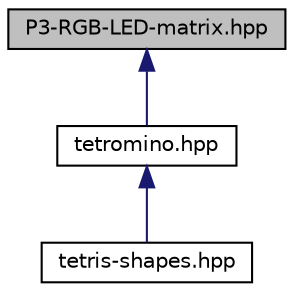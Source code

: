 digraph "P3-RGB-LED-matrix.hpp"
{
  edge [fontname="Helvetica",fontsize="10",labelfontname="Helvetica",labelfontsize="10"];
  node [fontname="Helvetica",fontsize="10",shape=record];
  Node3 [label="P3-RGB-LED-matrix.hpp",height=0.2,width=0.4,color="black", fillcolor="grey75", style="filled", fontcolor="black"];
  Node3 -> Node4 [dir="back",color="midnightblue",fontsize="10",style="solid",fontname="Helvetica"];
  Node4 [label="tetromino.hpp",height=0.2,width=0.4,color="black", fillcolor="white", style="filled",URL="$tetromino_8hpp.html"];
  Node4 -> Node5 [dir="back",color="midnightblue",fontsize="10",style="solid",fontname="Helvetica"];
  Node5 [label="tetris-shapes.hpp",height=0.2,width=0.4,color="black", fillcolor="white", style="filled",URL="$tetris-shapes_8hpp.html"];
}
